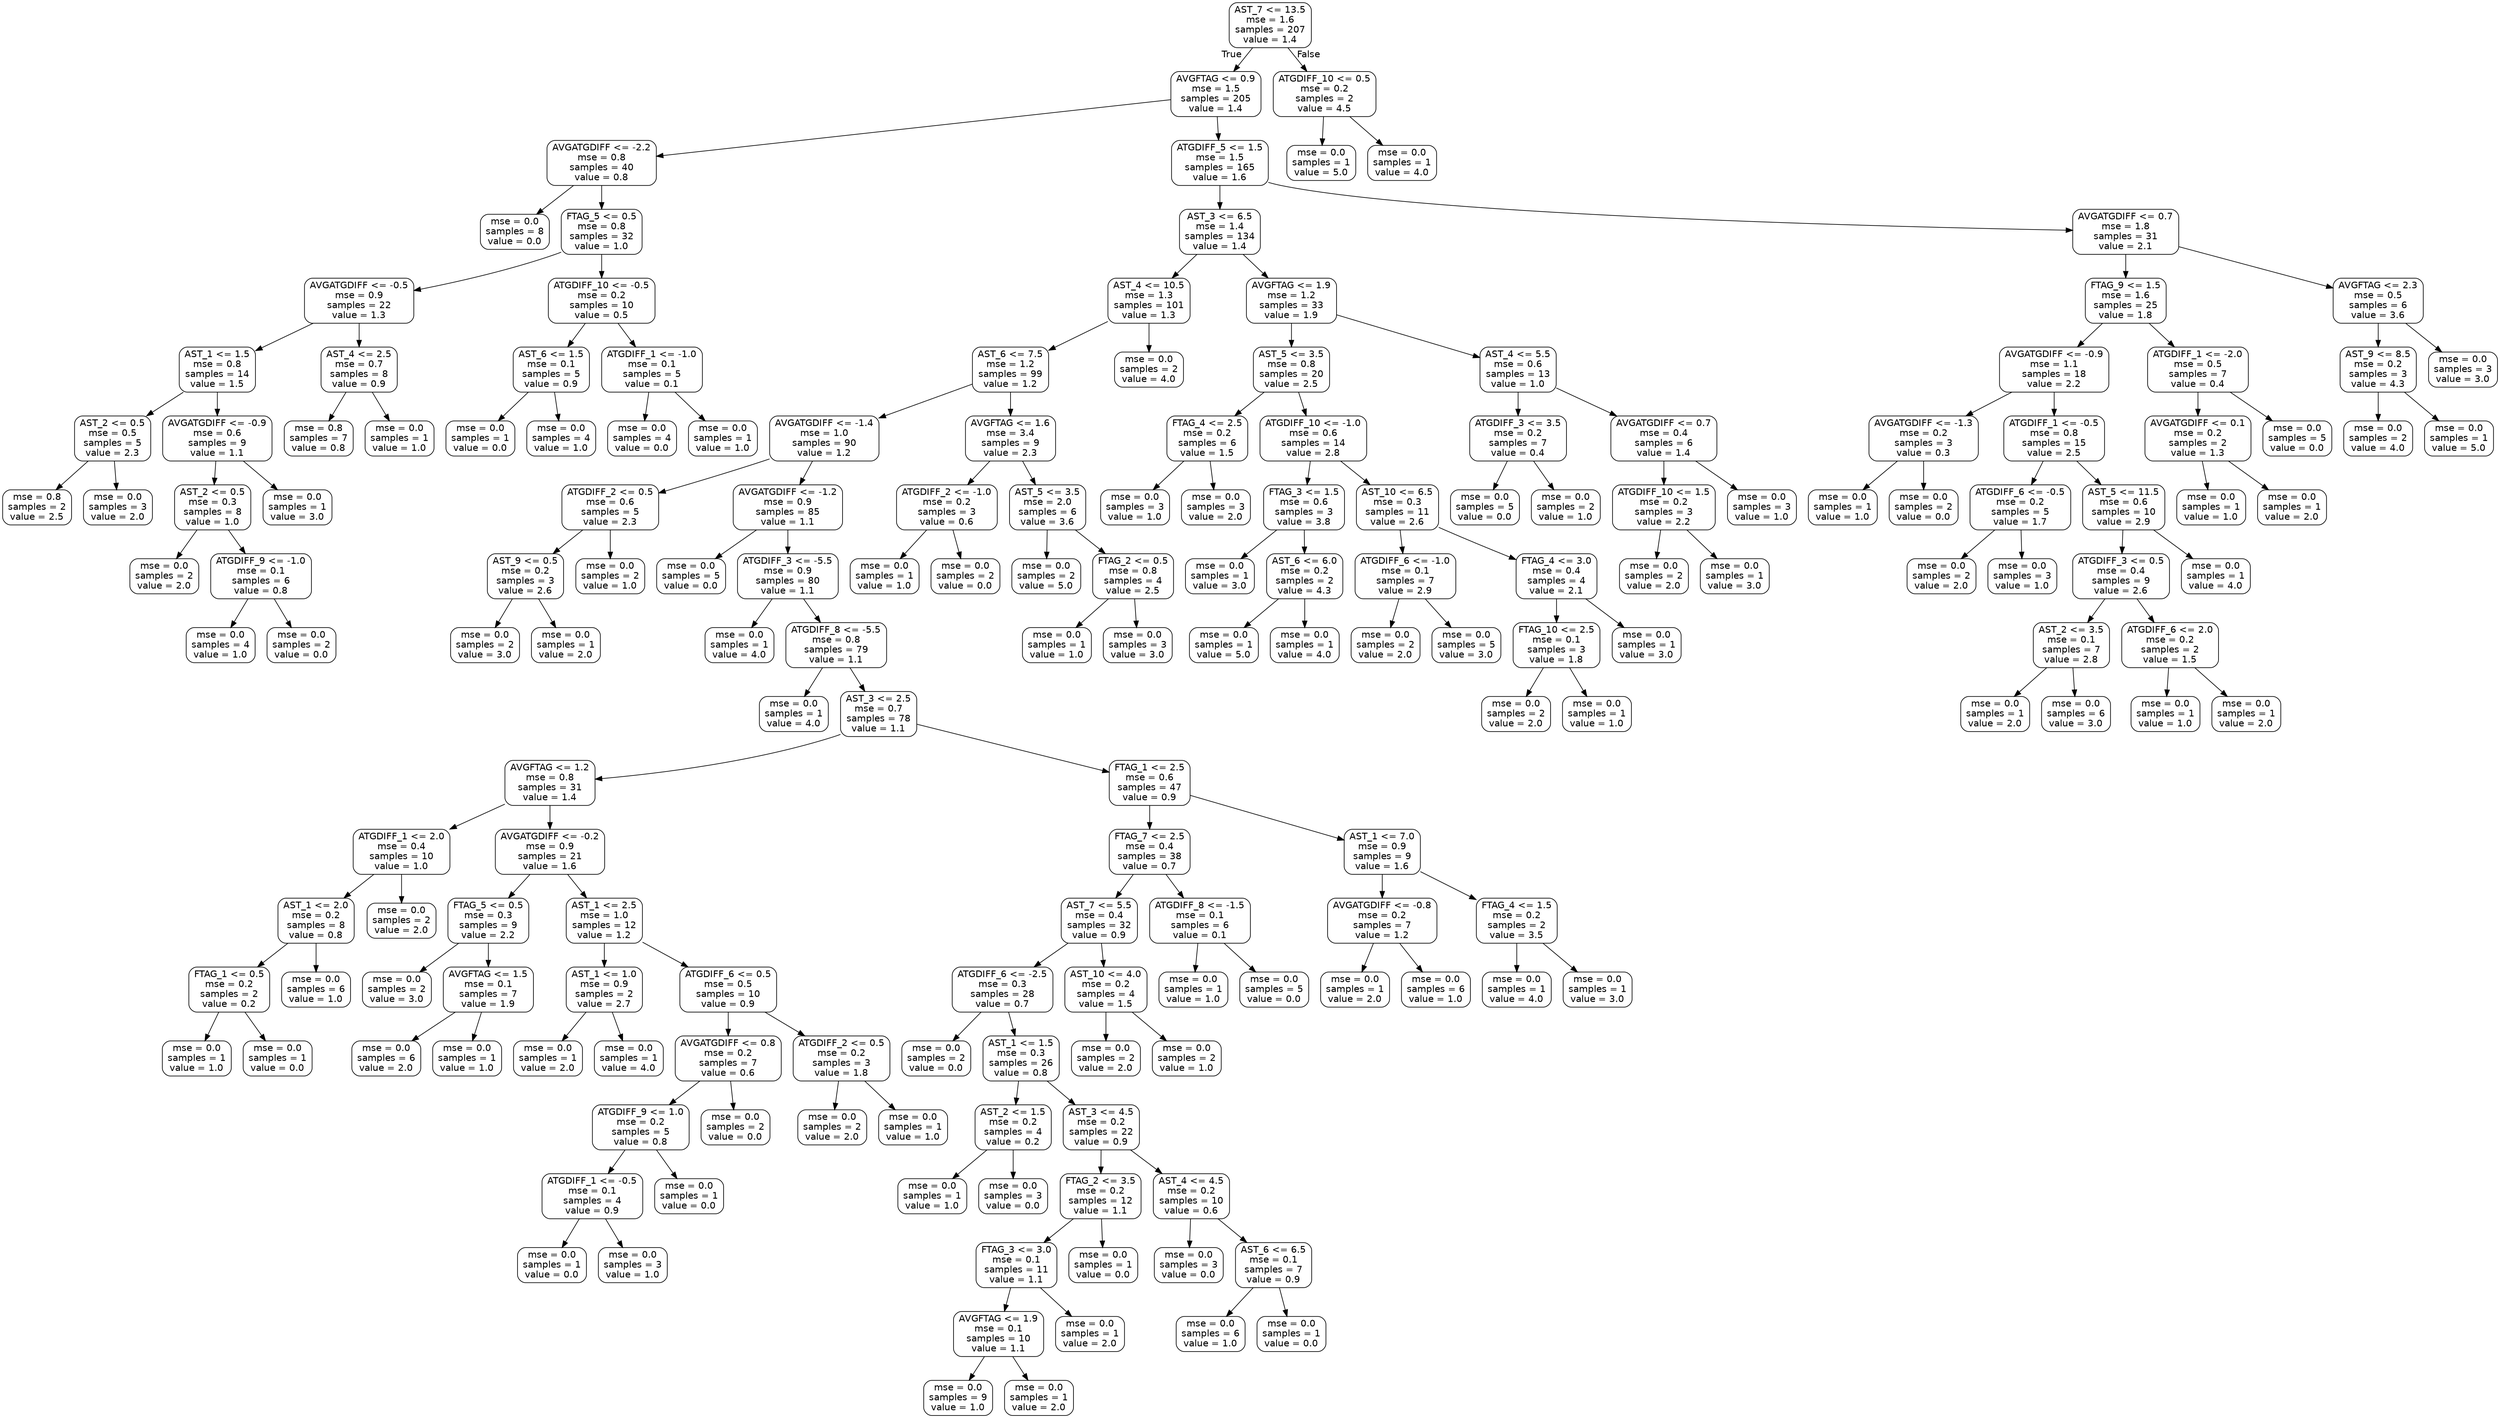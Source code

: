 digraph Tree {
node [shape=box, style="rounded", color="black", fontname=helvetica] ;
edge [fontname=helvetica] ;
0 [label="AST_7 <= 13.5\nmse = 1.6\nsamples = 207\nvalue = 1.4"] ;
1 [label="AVGFTAG <= 0.9\nmse = 1.5\nsamples = 205\nvalue = 1.4"] ;
0 -> 1 [labeldistance=2.5, labelangle=45, headlabel="True"] ;
2 [label="AVGATGDIFF <= -2.2\nmse = 0.8\nsamples = 40\nvalue = 0.8"] ;
1 -> 2 ;
3 [label="mse = 0.0\nsamples = 8\nvalue = 0.0"] ;
2 -> 3 ;
4 [label="FTAG_5 <= 0.5\nmse = 0.8\nsamples = 32\nvalue = 1.0"] ;
2 -> 4 ;
5 [label="AVGATGDIFF <= -0.5\nmse = 0.9\nsamples = 22\nvalue = 1.3"] ;
4 -> 5 ;
6 [label="AST_1 <= 1.5\nmse = 0.8\nsamples = 14\nvalue = 1.5"] ;
5 -> 6 ;
7 [label="AST_2 <= 0.5\nmse = 0.5\nsamples = 5\nvalue = 2.3"] ;
6 -> 7 ;
8 [label="mse = 0.8\nsamples = 2\nvalue = 2.5"] ;
7 -> 8 ;
9 [label="mse = 0.0\nsamples = 3\nvalue = 2.0"] ;
7 -> 9 ;
10 [label="AVGATGDIFF <= -0.9\nmse = 0.6\nsamples = 9\nvalue = 1.1"] ;
6 -> 10 ;
11 [label="AST_2 <= 0.5\nmse = 0.3\nsamples = 8\nvalue = 1.0"] ;
10 -> 11 ;
12 [label="mse = 0.0\nsamples = 2\nvalue = 2.0"] ;
11 -> 12 ;
13 [label="ATGDIFF_9 <= -1.0\nmse = 0.1\nsamples = 6\nvalue = 0.8"] ;
11 -> 13 ;
14 [label="mse = 0.0\nsamples = 4\nvalue = 1.0"] ;
13 -> 14 ;
15 [label="mse = 0.0\nsamples = 2\nvalue = 0.0"] ;
13 -> 15 ;
16 [label="mse = 0.0\nsamples = 1\nvalue = 3.0"] ;
10 -> 16 ;
17 [label="AST_4 <= 2.5\nmse = 0.7\nsamples = 8\nvalue = 0.9"] ;
5 -> 17 ;
18 [label="mse = 0.8\nsamples = 7\nvalue = 0.8"] ;
17 -> 18 ;
19 [label="mse = 0.0\nsamples = 1\nvalue = 1.0"] ;
17 -> 19 ;
20 [label="ATGDIFF_10 <= -0.5\nmse = 0.2\nsamples = 10\nvalue = 0.5"] ;
4 -> 20 ;
21 [label="AST_6 <= 1.5\nmse = 0.1\nsamples = 5\nvalue = 0.9"] ;
20 -> 21 ;
22 [label="mse = 0.0\nsamples = 1\nvalue = 0.0"] ;
21 -> 22 ;
23 [label="mse = 0.0\nsamples = 4\nvalue = 1.0"] ;
21 -> 23 ;
24 [label="ATGDIFF_1 <= -1.0\nmse = 0.1\nsamples = 5\nvalue = 0.1"] ;
20 -> 24 ;
25 [label="mse = 0.0\nsamples = 4\nvalue = 0.0"] ;
24 -> 25 ;
26 [label="mse = 0.0\nsamples = 1\nvalue = 1.0"] ;
24 -> 26 ;
27 [label="ATGDIFF_5 <= 1.5\nmse = 1.5\nsamples = 165\nvalue = 1.6"] ;
1 -> 27 ;
28 [label="AST_3 <= 6.5\nmse = 1.4\nsamples = 134\nvalue = 1.4"] ;
27 -> 28 ;
29 [label="AST_4 <= 10.5\nmse = 1.3\nsamples = 101\nvalue = 1.3"] ;
28 -> 29 ;
30 [label="AST_6 <= 7.5\nmse = 1.2\nsamples = 99\nvalue = 1.2"] ;
29 -> 30 ;
31 [label="AVGATGDIFF <= -1.4\nmse = 1.0\nsamples = 90\nvalue = 1.2"] ;
30 -> 31 ;
32 [label="ATGDIFF_2 <= 0.5\nmse = 0.6\nsamples = 5\nvalue = 2.3"] ;
31 -> 32 ;
33 [label="AST_9 <= 0.5\nmse = 0.2\nsamples = 3\nvalue = 2.6"] ;
32 -> 33 ;
34 [label="mse = 0.0\nsamples = 2\nvalue = 3.0"] ;
33 -> 34 ;
35 [label="mse = 0.0\nsamples = 1\nvalue = 2.0"] ;
33 -> 35 ;
36 [label="mse = 0.0\nsamples = 2\nvalue = 1.0"] ;
32 -> 36 ;
37 [label="AVGATGDIFF <= -1.2\nmse = 0.9\nsamples = 85\nvalue = 1.1"] ;
31 -> 37 ;
38 [label="mse = 0.0\nsamples = 5\nvalue = 0.0"] ;
37 -> 38 ;
39 [label="ATGDIFF_3 <= -5.5\nmse = 0.9\nsamples = 80\nvalue = 1.1"] ;
37 -> 39 ;
40 [label="mse = 0.0\nsamples = 1\nvalue = 4.0"] ;
39 -> 40 ;
41 [label="ATGDIFF_8 <= -5.5\nmse = 0.8\nsamples = 79\nvalue = 1.1"] ;
39 -> 41 ;
42 [label="mse = 0.0\nsamples = 1\nvalue = 4.0"] ;
41 -> 42 ;
43 [label="AST_3 <= 2.5\nmse = 0.7\nsamples = 78\nvalue = 1.1"] ;
41 -> 43 ;
44 [label="AVGFTAG <= 1.2\nmse = 0.8\nsamples = 31\nvalue = 1.4"] ;
43 -> 44 ;
45 [label="ATGDIFF_1 <= 2.0\nmse = 0.4\nsamples = 10\nvalue = 1.0"] ;
44 -> 45 ;
46 [label="AST_1 <= 2.0\nmse = 0.2\nsamples = 8\nvalue = 0.8"] ;
45 -> 46 ;
47 [label="FTAG_1 <= 0.5\nmse = 0.2\nsamples = 2\nvalue = 0.2"] ;
46 -> 47 ;
48 [label="mse = 0.0\nsamples = 1\nvalue = 1.0"] ;
47 -> 48 ;
49 [label="mse = 0.0\nsamples = 1\nvalue = 0.0"] ;
47 -> 49 ;
50 [label="mse = 0.0\nsamples = 6\nvalue = 1.0"] ;
46 -> 50 ;
51 [label="mse = 0.0\nsamples = 2\nvalue = 2.0"] ;
45 -> 51 ;
52 [label="AVGATGDIFF <= -0.2\nmse = 0.9\nsamples = 21\nvalue = 1.6"] ;
44 -> 52 ;
53 [label="FTAG_5 <= 0.5\nmse = 0.3\nsamples = 9\nvalue = 2.2"] ;
52 -> 53 ;
54 [label="mse = 0.0\nsamples = 2\nvalue = 3.0"] ;
53 -> 54 ;
55 [label="AVGFTAG <= 1.5\nmse = 0.1\nsamples = 7\nvalue = 1.9"] ;
53 -> 55 ;
56 [label="mse = 0.0\nsamples = 6\nvalue = 2.0"] ;
55 -> 56 ;
57 [label="mse = 0.0\nsamples = 1\nvalue = 1.0"] ;
55 -> 57 ;
58 [label="AST_1 <= 2.5\nmse = 1.0\nsamples = 12\nvalue = 1.2"] ;
52 -> 58 ;
59 [label="AST_1 <= 1.0\nmse = 0.9\nsamples = 2\nvalue = 2.7"] ;
58 -> 59 ;
60 [label="mse = 0.0\nsamples = 1\nvalue = 2.0"] ;
59 -> 60 ;
61 [label="mse = 0.0\nsamples = 1\nvalue = 4.0"] ;
59 -> 61 ;
62 [label="ATGDIFF_6 <= 0.5\nmse = 0.5\nsamples = 10\nvalue = 0.9"] ;
58 -> 62 ;
63 [label="AVGATGDIFF <= 0.8\nmse = 0.2\nsamples = 7\nvalue = 0.6"] ;
62 -> 63 ;
64 [label="ATGDIFF_9 <= 1.0\nmse = 0.2\nsamples = 5\nvalue = 0.8"] ;
63 -> 64 ;
65 [label="ATGDIFF_1 <= -0.5\nmse = 0.1\nsamples = 4\nvalue = 0.9"] ;
64 -> 65 ;
66 [label="mse = 0.0\nsamples = 1\nvalue = 0.0"] ;
65 -> 66 ;
67 [label="mse = 0.0\nsamples = 3\nvalue = 1.0"] ;
65 -> 67 ;
68 [label="mse = 0.0\nsamples = 1\nvalue = 0.0"] ;
64 -> 68 ;
69 [label="mse = 0.0\nsamples = 2\nvalue = 0.0"] ;
63 -> 69 ;
70 [label="ATGDIFF_2 <= 0.5\nmse = 0.2\nsamples = 3\nvalue = 1.8"] ;
62 -> 70 ;
71 [label="mse = 0.0\nsamples = 2\nvalue = 2.0"] ;
70 -> 71 ;
72 [label="mse = 0.0\nsamples = 1\nvalue = 1.0"] ;
70 -> 72 ;
73 [label="FTAG_1 <= 2.5\nmse = 0.6\nsamples = 47\nvalue = 0.9"] ;
43 -> 73 ;
74 [label="FTAG_7 <= 2.5\nmse = 0.4\nsamples = 38\nvalue = 0.7"] ;
73 -> 74 ;
75 [label="AST_7 <= 5.5\nmse = 0.4\nsamples = 32\nvalue = 0.9"] ;
74 -> 75 ;
76 [label="ATGDIFF_6 <= -2.5\nmse = 0.3\nsamples = 28\nvalue = 0.7"] ;
75 -> 76 ;
77 [label="mse = 0.0\nsamples = 2\nvalue = 0.0"] ;
76 -> 77 ;
78 [label="AST_1 <= 1.5\nmse = 0.3\nsamples = 26\nvalue = 0.8"] ;
76 -> 78 ;
79 [label="AST_2 <= 1.5\nmse = 0.2\nsamples = 4\nvalue = 0.2"] ;
78 -> 79 ;
80 [label="mse = 0.0\nsamples = 1\nvalue = 1.0"] ;
79 -> 80 ;
81 [label="mse = 0.0\nsamples = 3\nvalue = 0.0"] ;
79 -> 81 ;
82 [label="AST_3 <= 4.5\nmse = 0.2\nsamples = 22\nvalue = 0.9"] ;
78 -> 82 ;
83 [label="FTAG_2 <= 3.5\nmse = 0.2\nsamples = 12\nvalue = 1.1"] ;
82 -> 83 ;
84 [label="FTAG_3 <= 3.0\nmse = 0.1\nsamples = 11\nvalue = 1.1"] ;
83 -> 84 ;
85 [label="AVGFTAG <= 1.9\nmse = 0.1\nsamples = 10\nvalue = 1.1"] ;
84 -> 85 ;
86 [label="mse = 0.0\nsamples = 9\nvalue = 1.0"] ;
85 -> 86 ;
87 [label="mse = 0.0\nsamples = 1\nvalue = 2.0"] ;
85 -> 87 ;
88 [label="mse = 0.0\nsamples = 1\nvalue = 2.0"] ;
84 -> 88 ;
89 [label="mse = 0.0\nsamples = 1\nvalue = 0.0"] ;
83 -> 89 ;
90 [label="AST_4 <= 4.5\nmse = 0.2\nsamples = 10\nvalue = 0.6"] ;
82 -> 90 ;
91 [label="mse = 0.0\nsamples = 3\nvalue = 0.0"] ;
90 -> 91 ;
92 [label="AST_6 <= 6.5\nmse = 0.1\nsamples = 7\nvalue = 0.9"] ;
90 -> 92 ;
93 [label="mse = 0.0\nsamples = 6\nvalue = 1.0"] ;
92 -> 93 ;
94 [label="mse = 0.0\nsamples = 1\nvalue = 0.0"] ;
92 -> 94 ;
95 [label="AST_10 <= 4.0\nmse = 0.2\nsamples = 4\nvalue = 1.5"] ;
75 -> 95 ;
96 [label="mse = 0.0\nsamples = 2\nvalue = 2.0"] ;
95 -> 96 ;
97 [label="mse = 0.0\nsamples = 2\nvalue = 1.0"] ;
95 -> 97 ;
98 [label="ATGDIFF_8 <= -1.5\nmse = 0.1\nsamples = 6\nvalue = 0.1"] ;
74 -> 98 ;
99 [label="mse = 0.0\nsamples = 1\nvalue = 1.0"] ;
98 -> 99 ;
100 [label="mse = 0.0\nsamples = 5\nvalue = 0.0"] ;
98 -> 100 ;
101 [label="AST_1 <= 7.0\nmse = 0.9\nsamples = 9\nvalue = 1.6"] ;
73 -> 101 ;
102 [label="AVGATGDIFF <= -0.8\nmse = 0.2\nsamples = 7\nvalue = 1.2"] ;
101 -> 102 ;
103 [label="mse = 0.0\nsamples = 1\nvalue = 2.0"] ;
102 -> 103 ;
104 [label="mse = 0.0\nsamples = 6\nvalue = 1.0"] ;
102 -> 104 ;
105 [label="FTAG_4 <= 1.5\nmse = 0.2\nsamples = 2\nvalue = 3.5"] ;
101 -> 105 ;
106 [label="mse = 0.0\nsamples = 1\nvalue = 4.0"] ;
105 -> 106 ;
107 [label="mse = 0.0\nsamples = 1\nvalue = 3.0"] ;
105 -> 107 ;
108 [label="AVGFTAG <= 1.6\nmse = 3.4\nsamples = 9\nvalue = 2.3"] ;
30 -> 108 ;
109 [label="ATGDIFF_2 <= -1.0\nmse = 0.2\nsamples = 3\nvalue = 0.6"] ;
108 -> 109 ;
110 [label="mse = 0.0\nsamples = 1\nvalue = 1.0"] ;
109 -> 110 ;
111 [label="mse = 0.0\nsamples = 2\nvalue = 0.0"] ;
109 -> 111 ;
112 [label="AST_5 <= 3.5\nmse = 2.0\nsamples = 6\nvalue = 3.6"] ;
108 -> 112 ;
113 [label="mse = 0.0\nsamples = 2\nvalue = 5.0"] ;
112 -> 113 ;
114 [label="FTAG_2 <= 0.5\nmse = 0.8\nsamples = 4\nvalue = 2.5"] ;
112 -> 114 ;
115 [label="mse = 0.0\nsamples = 1\nvalue = 1.0"] ;
114 -> 115 ;
116 [label="mse = 0.0\nsamples = 3\nvalue = 3.0"] ;
114 -> 116 ;
117 [label="mse = 0.0\nsamples = 2\nvalue = 4.0"] ;
29 -> 117 ;
118 [label="AVGFTAG <= 1.9\nmse = 1.2\nsamples = 33\nvalue = 1.9"] ;
28 -> 118 ;
119 [label="AST_5 <= 3.5\nmse = 0.8\nsamples = 20\nvalue = 2.5"] ;
118 -> 119 ;
120 [label="FTAG_4 <= 2.5\nmse = 0.2\nsamples = 6\nvalue = 1.5"] ;
119 -> 120 ;
121 [label="mse = 0.0\nsamples = 3\nvalue = 1.0"] ;
120 -> 121 ;
122 [label="mse = 0.0\nsamples = 3\nvalue = 2.0"] ;
120 -> 122 ;
123 [label="ATGDIFF_10 <= -1.0\nmse = 0.6\nsamples = 14\nvalue = 2.8"] ;
119 -> 123 ;
124 [label="FTAG_3 <= 1.5\nmse = 0.6\nsamples = 3\nvalue = 3.8"] ;
123 -> 124 ;
125 [label="mse = 0.0\nsamples = 1\nvalue = 3.0"] ;
124 -> 125 ;
126 [label="AST_6 <= 6.0\nmse = 0.2\nsamples = 2\nvalue = 4.3"] ;
124 -> 126 ;
127 [label="mse = 0.0\nsamples = 1\nvalue = 5.0"] ;
126 -> 127 ;
128 [label="mse = 0.0\nsamples = 1\nvalue = 4.0"] ;
126 -> 128 ;
129 [label="AST_10 <= 6.5\nmse = 0.3\nsamples = 11\nvalue = 2.6"] ;
123 -> 129 ;
130 [label="ATGDIFF_6 <= -1.0\nmse = 0.1\nsamples = 7\nvalue = 2.9"] ;
129 -> 130 ;
131 [label="mse = 0.0\nsamples = 2\nvalue = 2.0"] ;
130 -> 131 ;
132 [label="mse = 0.0\nsamples = 5\nvalue = 3.0"] ;
130 -> 132 ;
133 [label="FTAG_4 <= 3.0\nmse = 0.4\nsamples = 4\nvalue = 2.1"] ;
129 -> 133 ;
134 [label="FTAG_10 <= 2.5\nmse = 0.1\nsamples = 3\nvalue = 1.8"] ;
133 -> 134 ;
135 [label="mse = 0.0\nsamples = 2\nvalue = 2.0"] ;
134 -> 135 ;
136 [label="mse = 0.0\nsamples = 1\nvalue = 1.0"] ;
134 -> 136 ;
137 [label="mse = 0.0\nsamples = 1\nvalue = 3.0"] ;
133 -> 137 ;
138 [label="AST_4 <= 5.5\nmse = 0.6\nsamples = 13\nvalue = 1.0"] ;
118 -> 138 ;
139 [label="ATGDIFF_3 <= 3.5\nmse = 0.2\nsamples = 7\nvalue = 0.4"] ;
138 -> 139 ;
140 [label="mse = 0.0\nsamples = 5\nvalue = 0.0"] ;
139 -> 140 ;
141 [label="mse = 0.0\nsamples = 2\nvalue = 1.0"] ;
139 -> 141 ;
142 [label="AVGATGDIFF <= 0.7\nmse = 0.4\nsamples = 6\nvalue = 1.4"] ;
138 -> 142 ;
143 [label="ATGDIFF_10 <= 1.5\nmse = 0.2\nsamples = 3\nvalue = 2.2"] ;
142 -> 143 ;
144 [label="mse = 0.0\nsamples = 2\nvalue = 2.0"] ;
143 -> 144 ;
145 [label="mse = 0.0\nsamples = 1\nvalue = 3.0"] ;
143 -> 145 ;
146 [label="mse = 0.0\nsamples = 3\nvalue = 1.0"] ;
142 -> 146 ;
147 [label="AVGATGDIFF <= 0.7\nmse = 1.8\nsamples = 31\nvalue = 2.1"] ;
27 -> 147 ;
148 [label="FTAG_9 <= 1.5\nmse = 1.6\nsamples = 25\nvalue = 1.8"] ;
147 -> 148 ;
149 [label="AVGATGDIFF <= -0.9\nmse = 1.1\nsamples = 18\nvalue = 2.2"] ;
148 -> 149 ;
150 [label="AVGATGDIFF <= -1.3\nmse = 0.2\nsamples = 3\nvalue = 0.3"] ;
149 -> 150 ;
151 [label="mse = 0.0\nsamples = 1\nvalue = 1.0"] ;
150 -> 151 ;
152 [label="mse = 0.0\nsamples = 2\nvalue = 0.0"] ;
150 -> 152 ;
153 [label="ATGDIFF_1 <= -0.5\nmse = 0.8\nsamples = 15\nvalue = 2.5"] ;
149 -> 153 ;
154 [label="ATGDIFF_6 <= -0.5\nmse = 0.2\nsamples = 5\nvalue = 1.7"] ;
153 -> 154 ;
155 [label="mse = 0.0\nsamples = 2\nvalue = 2.0"] ;
154 -> 155 ;
156 [label="mse = 0.0\nsamples = 3\nvalue = 1.0"] ;
154 -> 156 ;
157 [label="AST_5 <= 11.5\nmse = 0.6\nsamples = 10\nvalue = 2.9"] ;
153 -> 157 ;
158 [label="ATGDIFF_3 <= 0.5\nmse = 0.4\nsamples = 9\nvalue = 2.6"] ;
157 -> 158 ;
159 [label="AST_2 <= 3.5\nmse = 0.1\nsamples = 7\nvalue = 2.8"] ;
158 -> 159 ;
160 [label="mse = 0.0\nsamples = 1\nvalue = 2.0"] ;
159 -> 160 ;
161 [label="mse = 0.0\nsamples = 6\nvalue = 3.0"] ;
159 -> 161 ;
162 [label="ATGDIFF_6 <= 2.0\nmse = 0.2\nsamples = 2\nvalue = 1.5"] ;
158 -> 162 ;
163 [label="mse = 0.0\nsamples = 1\nvalue = 1.0"] ;
162 -> 163 ;
164 [label="mse = 0.0\nsamples = 1\nvalue = 2.0"] ;
162 -> 164 ;
165 [label="mse = 0.0\nsamples = 1\nvalue = 4.0"] ;
157 -> 165 ;
166 [label="ATGDIFF_1 <= -2.0\nmse = 0.5\nsamples = 7\nvalue = 0.4"] ;
148 -> 166 ;
167 [label="AVGATGDIFF <= 0.1\nmse = 0.2\nsamples = 2\nvalue = 1.3"] ;
166 -> 167 ;
168 [label="mse = 0.0\nsamples = 1\nvalue = 1.0"] ;
167 -> 168 ;
169 [label="mse = 0.0\nsamples = 1\nvalue = 2.0"] ;
167 -> 169 ;
170 [label="mse = 0.0\nsamples = 5\nvalue = 0.0"] ;
166 -> 170 ;
171 [label="AVGFTAG <= 2.3\nmse = 0.5\nsamples = 6\nvalue = 3.6"] ;
147 -> 171 ;
172 [label="AST_9 <= 8.5\nmse = 0.2\nsamples = 3\nvalue = 4.3"] ;
171 -> 172 ;
173 [label="mse = 0.0\nsamples = 2\nvalue = 4.0"] ;
172 -> 173 ;
174 [label="mse = 0.0\nsamples = 1\nvalue = 5.0"] ;
172 -> 174 ;
175 [label="mse = 0.0\nsamples = 3\nvalue = 3.0"] ;
171 -> 175 ;
176 [label="ATGDIFF_10 <= 0.5\nmse = 0.2\nsamples = 2\nvalue = 4.5"] ;
0 -> 176 [labeldistance=2.5, labelangle=-45, headlabel="False"] ;
177 [label="mse = 0.0\nsamples = 1\nvalue = 5.0"] ;
176 -> 177 ;
178 [label="mse = 0.0\nsamples = 1\nvalue = 4.0"] ;
176 -> 178 ;
}